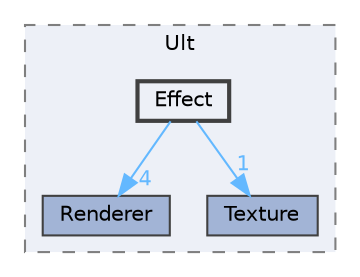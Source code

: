 digraph "include/Ult/Effect"
{
 // LATEX_PDF_SIZE
  bgcolor="transparent";
  edge [fontname=Helvetica,fontsize=10,labelfontname=Helvetica,labelfontsize=10];
  node [fontname=Helvetica,fontsize=10,shape=box,height=0.2,width=0.4];
  compound=true
  subgraph clusterdir_a177c917cde341384bd6a42eef5b614f {
    graph [ bgcolor="#edf0f7", pencolor="grey50", label="Ult", fontname=Helvetica,fontsize=10 style="filled,dashed", URL="dir_a177c917cde341384bd6a42eef5b614f.html",tooltip=""]
  dir_30b0ebc2f1dc58c20b0684f545370faa [label="Renderer", fillcolor="#a2b4d6", color="grey25", style="filled", URL="dir_30b0ebc2f1dc58c20b0684f545370faa.html",tooltip=""];
  dir_3f4833dc7e6d008878526834b33512e7 [label="Texture", fillcolor="#a2b4d6", color="grey25", style="filled", URL="dir_3f4833dc7e6d008878526834b33512e7.html",tooltip=""];
  dir_5be2b355fb50633fd1efd4ffe8baa5e8 [label="Effect", fillcolor="#edf0f7", color="grey25", style="filled,bold", URL="dir_5be2b355fb50633fd1efd4ffe8baa5e8.html",tooltip=""];
  }
  dir_5be2b355fb50633fd1efd4ffe8baa5e8->dir_30b0ebc2f1dc58c20b0684f545370faa [headlabel="4", labeldistance=1.5 headhref="dir_000009_000021.html" href="dir_000009_000021.html" color="steelblue1" fontcolor="steelblue1"];
  dir_5be2b355fb50633fd1efd4ffe8baa5e8->dir_3f4833dc7e6d008878526834b33512e7 [headlabel="1", labeldistance=1.5 headhref="dir_000009_000042.html" href="dir_000009_000042.html" color="steelblue1" fontcolor="steelblue1"];
}
